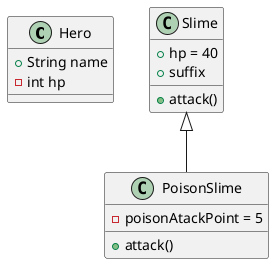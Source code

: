 @startuml Rectangle

class Hero{
  +String name
  -int hp

}

class PoisonSlime extends Slime {
  -poisonAtackPoint = 5
  +attack()
}

class Slime {
  +hp = 40
  +suffix
  +attack()
}
@enduml